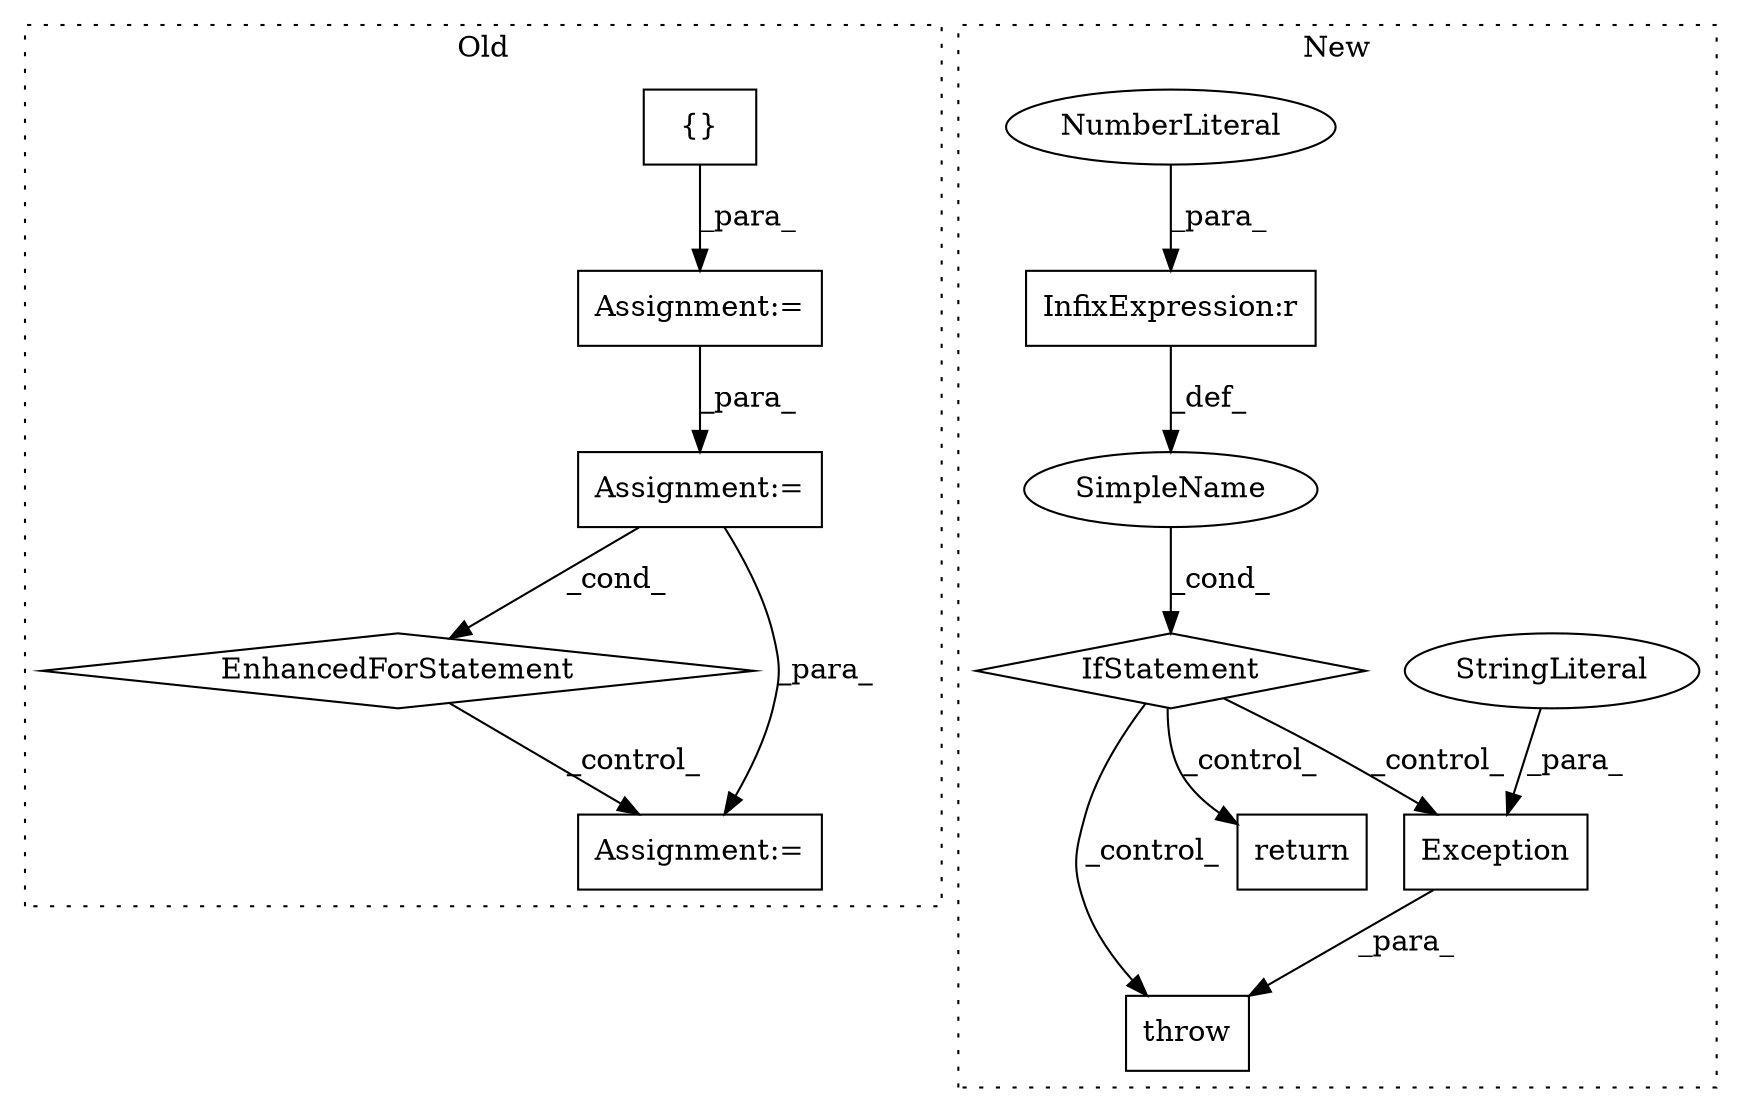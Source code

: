 digraph G {
subgraph cluster0 {
1 [label="{}" a="4" s="2994" l="2" shape="box"];
7 [label="Assignment:=" a="7" s="3130,3224" l="63,2" shape="box"];
8 [label="Assignment:=" a="7" s="2980" l="1" shape="box"];
10 [label="EnhancedForStatement" a="70" s="3130,3224" l="63,2" shape="diamond"];
13 [label="Assignment:=" a="7" s="3247" l="1" shape="box"];
label = "Old";
style="dotted";
}
subgraph cluster1 {
2 [label="Exception" a="32" s="3665,3703" l="10,1" shape="box"];
3 [label="throw" a="53" s="3659" l="6" shape="box"];
4 [label="SimpleName" a="42" s="" l="" shape="ellipse"];
5 [label="IfStatement" a="25" s="3572,3588" l="4,2" shape="diamond"];
6 [label="StringLiteral" a="45" s="3675" l="28" shape="ellipse"];
9 [label="return" a="41" s="3598" l="7" shape="box"];
11 [label="InfixExpression:r" a="27" s="3583" l="4" shape="box"];
12 [label="NumberLiteral" a="34" s="3587" l="1" shape="ellipse"];
label = "New";
style="dotted";
}
1 -> 8 [label="_para_"];
2 -> 3 [label="_para_"];
4 -> 5 [label="_cond_"];
5 -> 2 [label="_control_"];
5 -> 9 [label="_control_"];
5 -> 3 [label="_control_"];
6 -> 2 [label="_para_"];
7 -> 10 [label="_cond_"];
7 -> 13 [label="_para_"];
8 -> 7 [label="_para_"];
10 -> 13 [label="_control_"];
11 -> 4 [label="_def_"];
12 -> 11 [label="_para_"];
}